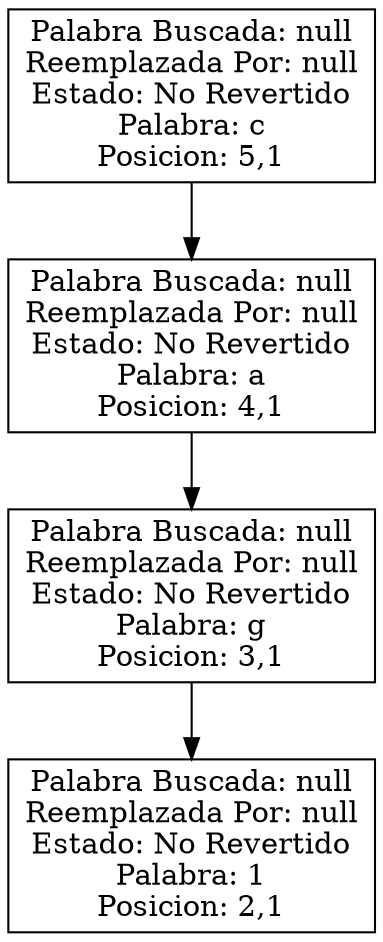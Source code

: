 digraph pilaCambiosRealizados{ 
node[shape=record]; 
node0[label=" Palabra Buscada: null\nReemplazada Por: null\nEstado: No Revertido\nPalabra: c\nPosicion: 5,1" ]; 
node0->node1; 
node1[label=" Palabra Buscada: null\nReemplazada Por: null\nEstado: No Revertido\nPalabra: a\nPosicion: 4,1" ]; 
node1->node2; 
node2[label=" Palabra Buscada: null\nReemplazada Por: null\nEstado: No Revertido\nPalabra: g\nPosicion: 3,1" ]; 
node2->node3; 
node3[label=" Palabra Buscada: null\nReemplazada Por: null\nEstado: No Revertido\nPalabra: 1\nPosicion: 2,1" ]; 
}